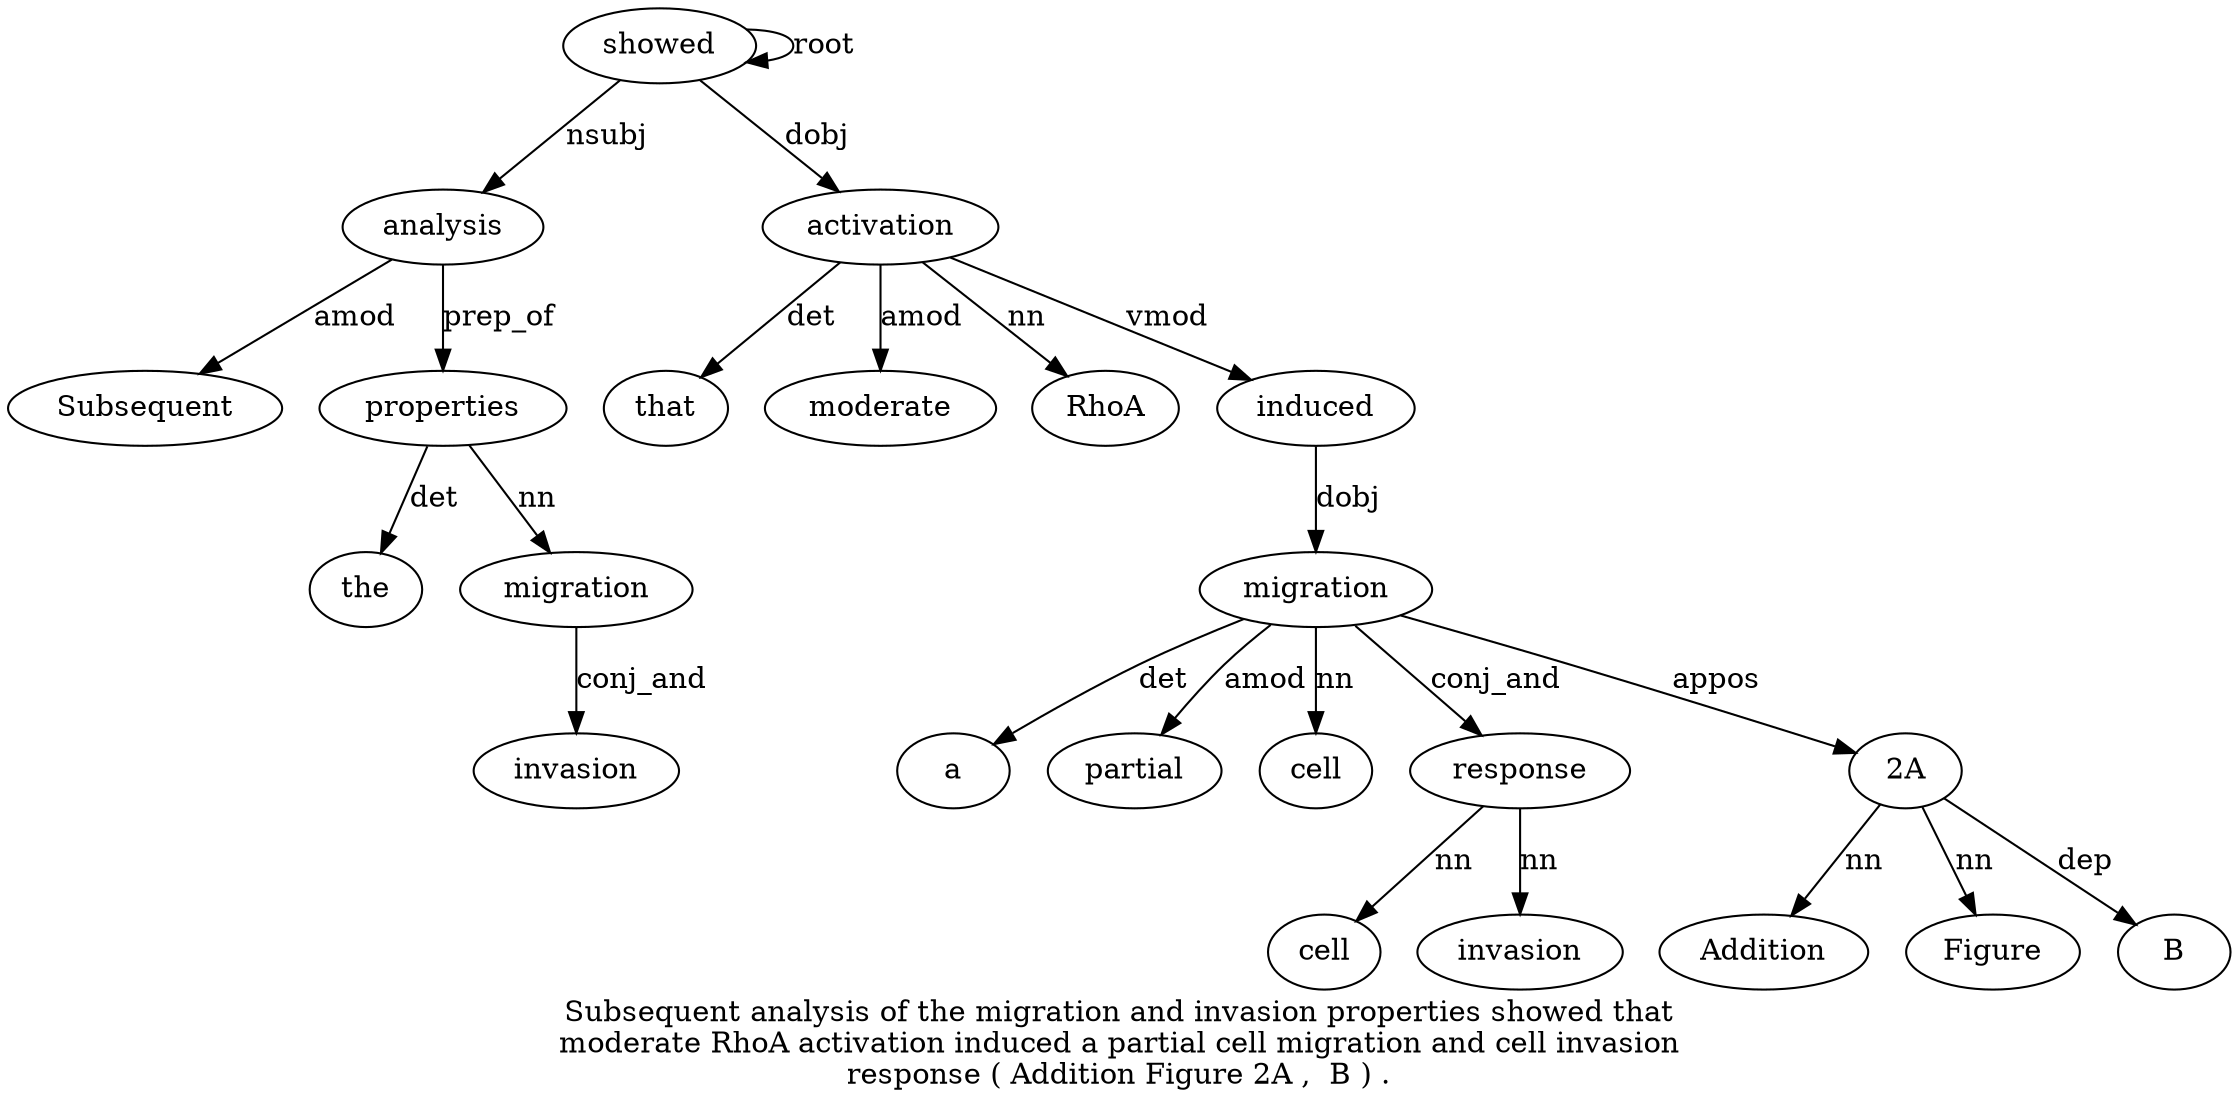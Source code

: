 digraph "Subsequent analysis of the migration and invasion properties showed that moderate RhoA activation induced a partial cell migration and cell invasion response ( Addition Figure 2A ,  B ) ." {
label="Subsequent analysis of the migration and invasion properties showed that
moderate RhoA activation induced a partial cell migration and cell invasion
response ( Addition Figure 2A ,  B ) .";
analysis2 [style=filled, fillcolor=white, label=analysis];
Subsequent1 [style=filled, fillcolor=white, label=Subsequent];
analysis2 -> Subsequent1  [label=amod];
showed9 [style=filled, fillcolor=white, label=showed];
showed9 -> analysis2  [label=nsubj];
properties8 [style=filled, fillcolor=white, label=properties];
the4 [style=filled, fillcolor=white, label=the];
properties8 -> the4  [label=det];
migration5 [style=filled, fillcolor=white, label=migration];
properties8 -> migration5  [label=nn];
invasion7 [style=filled, fillcolor=white, label=invasion];
migration5 -> invasion7  [label=conj_and];
analysis2 -> properties8  [label=prep_of];
showed9 -> showed9  [label=root];
activation13 [style=filled, fillcolor=white, label=activation];
that10 [style=filled, fillcolor=white, label=that];
activation13 -> that10  [label=det];
moderate11 [style=filled, fillcolor=white, label=moderate];
activation13 -> moderate11  [label=amod];
RhoA12 [style=filled, fillcolor=white, label=RhoA];
activation13 -> RhoA12  [label=nn];
showed9 -> activation13  [label=dobj];
induced14 [style=filled, fillcolor=white, label=induced];
activation13 -> induced14  [label=vmod];
migration18 [style=filled, fillcolor=white, label=migration];
a15 [style=filled, fillcolor=white, label=a];
migration18 -> a15  [label=det];
partial16 [style=filled, fillcolor=white, label=partial];
migration18 -> partial16  [label=amod];
cell17 [style=filled, fillcolor=white, label=cell];
migration18 -> cell17  [label=nn];
induced14 -> migration18  [label=dobj];
response22 [style=filled, fillcolor=white, label=response];
cell20 [style=filled, fillcolor=white, label=cell];
response22 -> cell20  [label=nn];
invasion21 [style=filled, fillcolor=white, label=invasion];
response22 -> invasion21  [label=nn];
migration18 -> response22  [label=conj_and];
"2A26" [style=filled, fillcolor=white, label="2A"];
Addition24 [style=filled, fillcolor=white, label=Addition];
"2A26" -> Addition24  [label=nn];
Figure25 [style=filled, fillcolor=white, label=Figure];
"2A26" -> Figure25  [label=nn];
migration18 -> "2A26"  [label=appos];
B28 [style=filled, fillcolor=white, label=B];
"2A26" -> B28  [label=dep];
}
